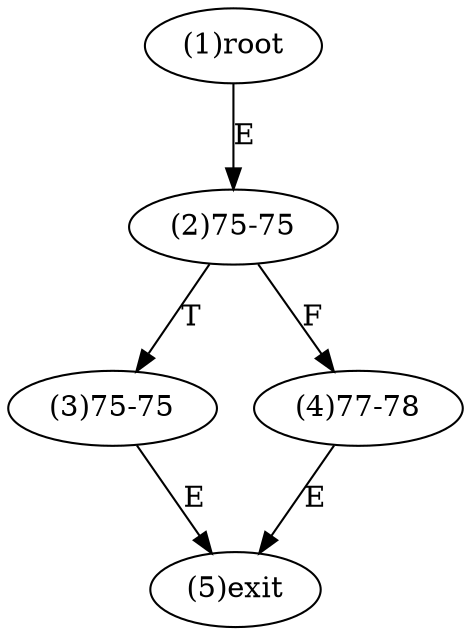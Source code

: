 digraph "" { 
1[ label="(1)root"];
2[ label="(2)75-75"];
3[ label="(3)75-75"];
4[ label="(4)77-78"];
5[ label="(5)exit"];
1->2[ label="E"];
2->4[ label="F"];
2->3[ label="T"];
3->5[ label="E"];
4->5[ label="E"];
}